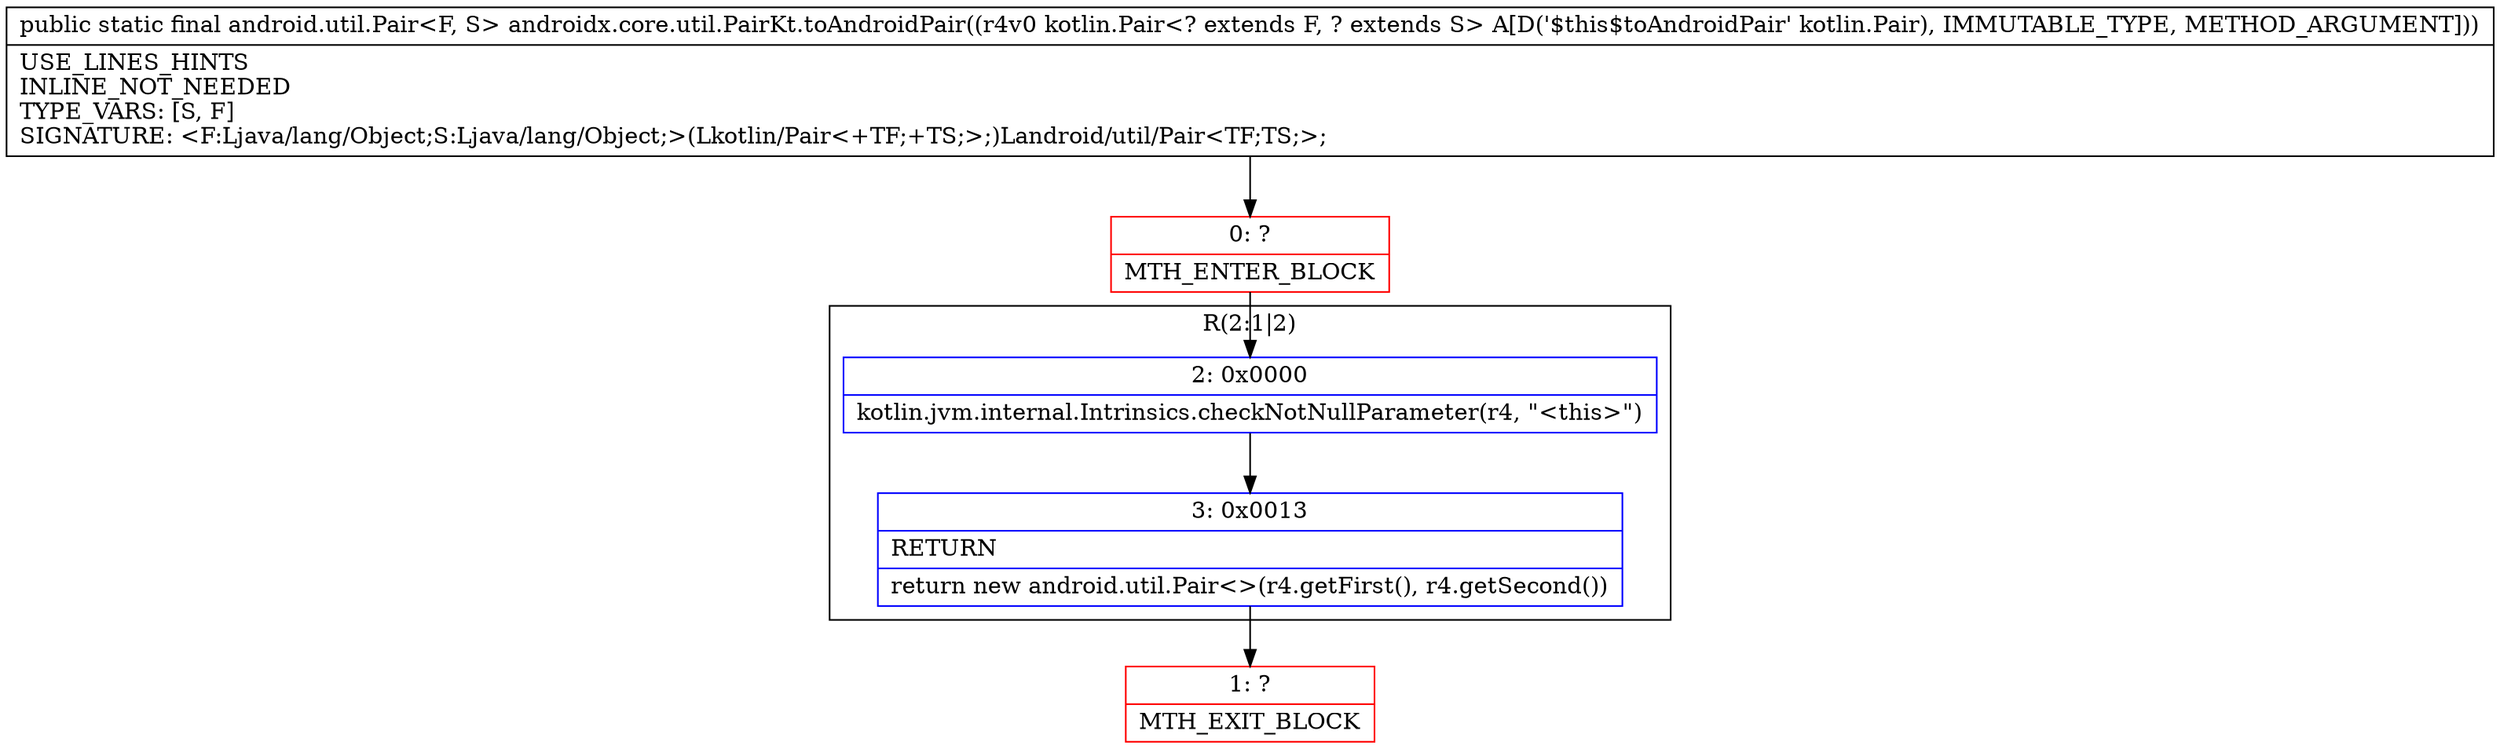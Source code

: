 digraph "CFG forandroidx.core.util.PairKt.toAndroidPair(Lkotlin\/Pair;)Landroid\/util\/Pair;" {
subgraph cluster_Region_1582398655 {
label = "R(2:1|2)";
node [shape=record,color=blue];
Node_2 [shape=record,label="{2\:\ 0x0000|kotlin.jvm.internal.Intrinsics.checkNotNullParameter(r4, \"\<this\>\")\l}"];
Node_3 [shape=record,label="{3\:\ 0x0013|RETURN\l|return new android.util.Pair\<\>(r4.getFirst(), r4.getSecond())\l}"];
}
Node_0 [shape=record,color=red,label="{0\:\ ?|MTH_ENTER_BLOCK\l}"];
Node_1 [shape=record,color=red,label="{1\:\ ?|MTH_EXIT_BLOCK\l}"];
MethodNode[shape=record,label="{public static final android.util.Pair\<F, S\> androidx.core.util.PairKt.toAndroidPair((r4v0 kotlin.Pair\<? extends F, ? extends S\> A[D('$this$toAndroidPair' kotlin.Pair), IMMUTABLE_TYPE, METHOD_ARGUMENT]))  | USE_LINES_HINTS\lINLINE_NOT_NEEDED\lTYPE_VARS: [S, F]\lSIGNATURE: \<F:Ljava\/lang\/Object;S:Ljava\/lang\/Object;\>(Lkotlin\/Pair\<+TF;+TS;\>;)Landroid\/util\/Pair\<TF;TS;\>;\l}"];
MethodNode -> Node_0;Node_2 -> Node_3;
Node_3 -> Node_1;
Node_0 -> Node_2;
}

